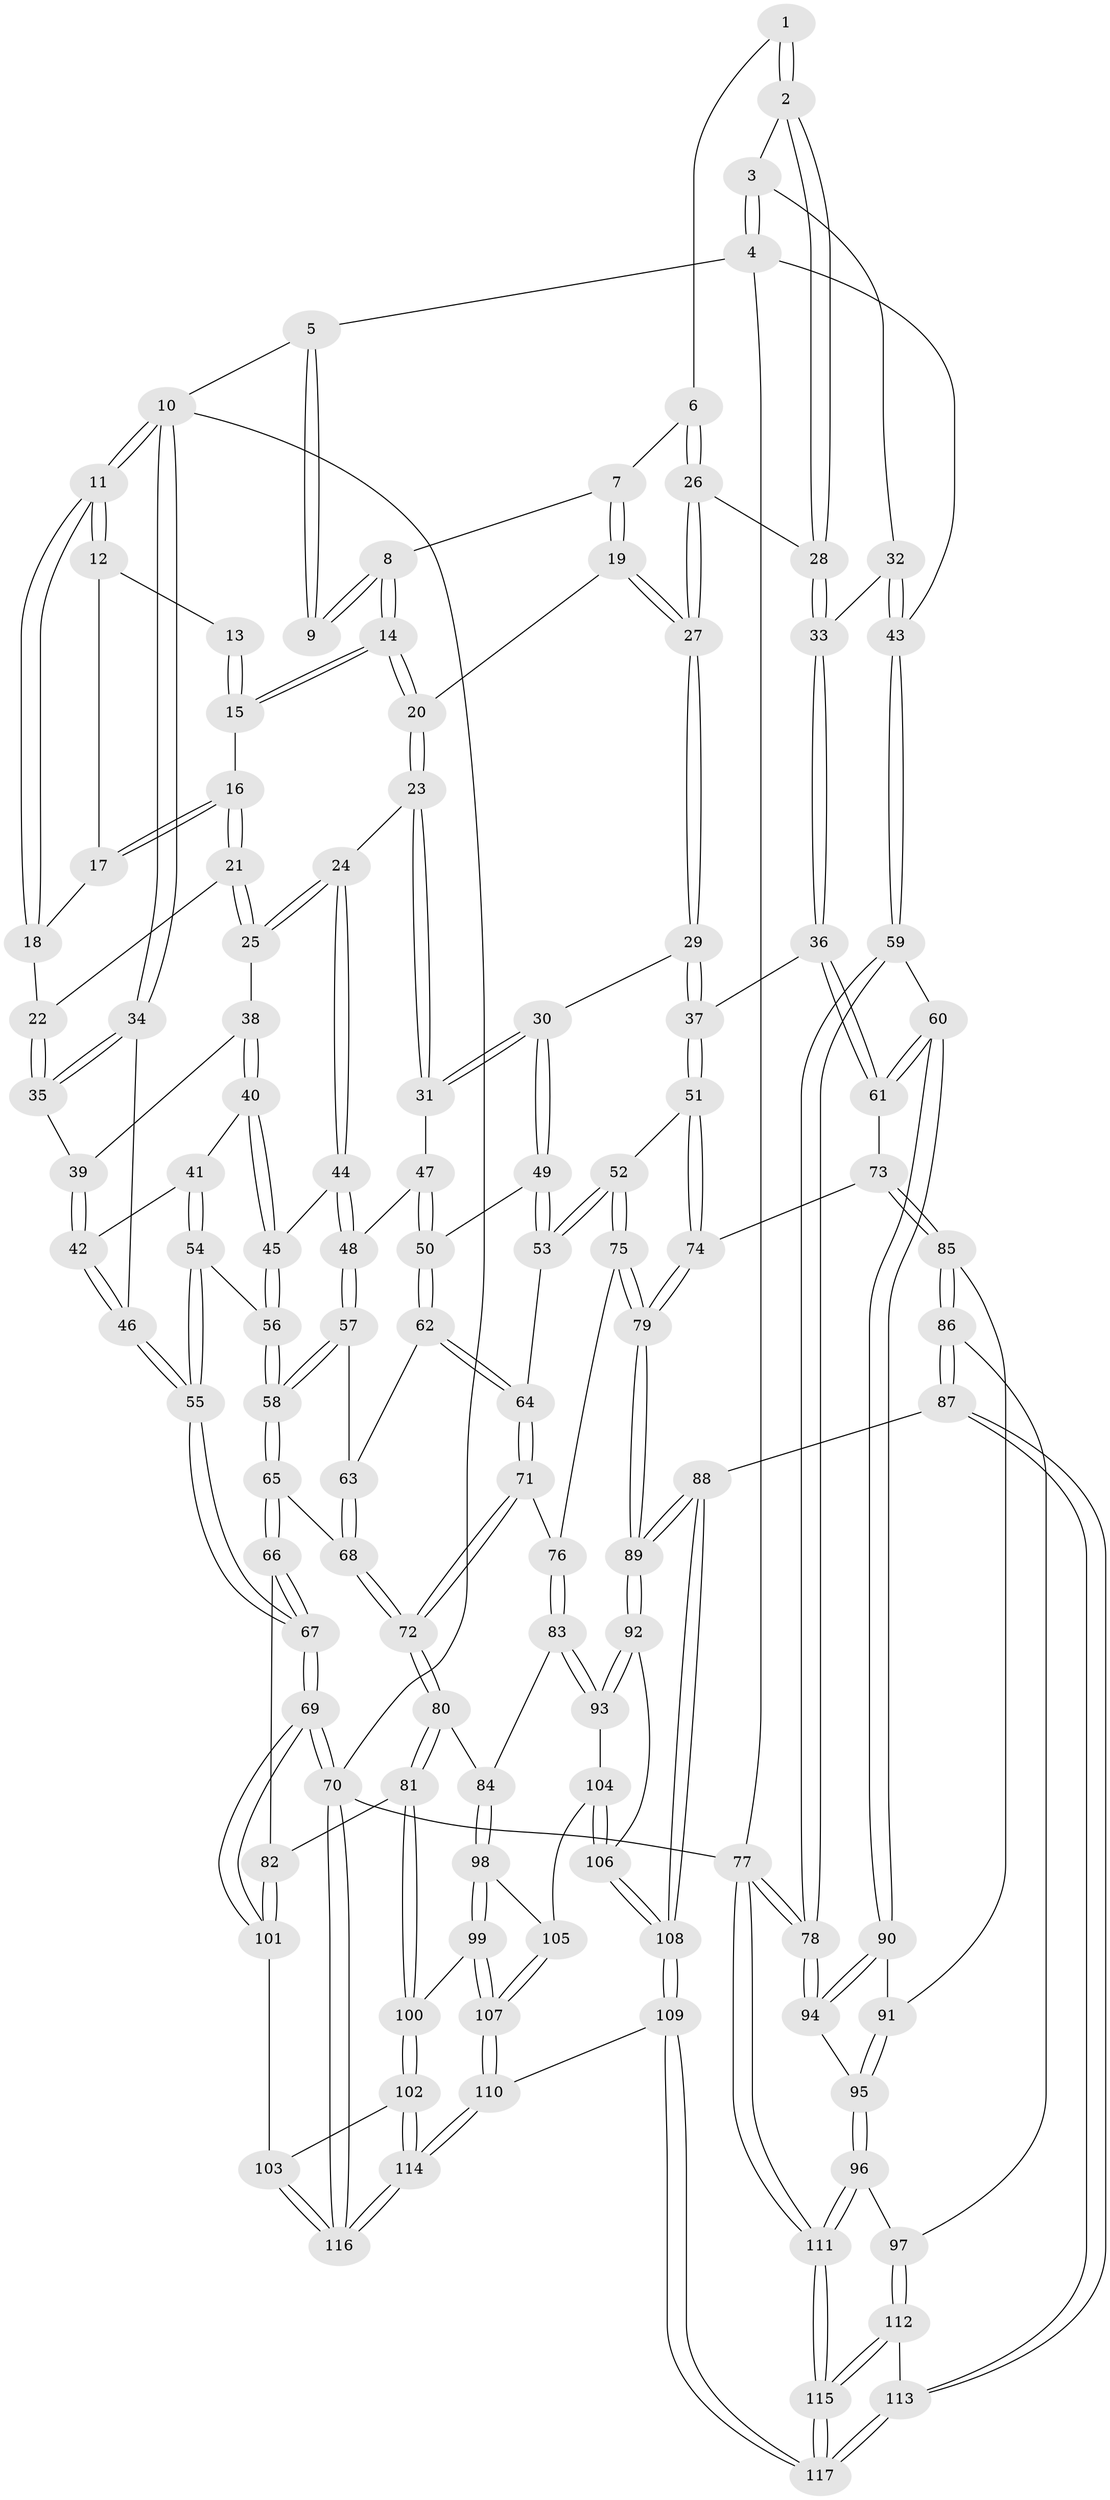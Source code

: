 // Generated by graph-tools (version 1.1) at 2025/51/03/09/25 03:51:05]
// undirected, 117 vertices, 289 edges
graph export_dot {
graph [start="1"]
  node [color=gray90,style=filled];
  1 [pos="+0.6942719635932154+0"];
  2 [pos="+0.8369010317789947+0.16533693406244696"];
  3 [pos="+0.8977049883452387+0.15988674278186593"];
  4 [pos="+1+0"];
  5 [pos="+0.6887589954154144+0"];
  6 [pos="+0.6284403525944108+0.14247861924870509"];
  7 [pos="+0.5541866581352014+0.1233659702903473"];
  8 [pos="+0.4671054608624731+0"];
  9 [pos="+0.45680628615372215+0"];
  10 [pos="+0+0"];
  11 [pos="+0+0"];
  12 [pos="+0.23416988615507212+0"];
  13 [pos="+0.3878975257924214+0"];
  14 [pos="+0.38891207590472615+0.1605452454694747"];
  15 [pos="+0.3546067120920448+0.1544142665928603"];
  16 [pos="+0.3426664447875672+0.1528734428575157"];
  17 [pos="+0.22471478020846697+0.01742854029458085"];
  18 [pos="+0.14497302904756865+0.13780759082886668"];
  19 [pos="+0.4352837958600045+0.2042424673395058"];
  20 [pos="+0.4259331290232178+0.20059138520733122"];
  21 [pos="+0.20576088034746529+0.28497832850045296"];
  22 [pos="+0.12176043856784342+0.20379221335491352"];
  23 [pos="+0.30887249781194565+0.3535983375302633"];
  24 [pos="+0.21615628662021646+0.30284920418804495"];
  25 [pos="+0.20888025372368396+0.2941851887423621"];
  26 [pos="+0.6814049634422323+0.22122126809926218"];
  27 [pos="+0.5255259467007153+0.3181922561537461"];
  28 [pos="+0.7433399175839617+0.23774563346686914"];
  29 [pos="+0.5137029703451934+0.36164516948565284"];
  30 [pos="+0.48570336801749814+0.37957043220553255"];
  31 [pos="+0.3148383817947693+0.3612985045765715"];
  32 [pos="+0.9354916176282119+0.35781925771967243"];
  33 [pos="+0.7759081011772462+0.38290285469771185"];
  34 [pos="+0+0.21598798058005833"];
  35 [pos="+0+0.23160402325926316"];
  36 [pos="+0.7537264520700466+0.4879627319950225"];
  37 [pos="+0.6654561234758368+0.5021040134957797"];
  38 [pos="+0.10659580368799436+0.3738352676763606"];
  39 [pos="+0.011684352133011612+0.3360612089412797"];
  40 [pos="+0.0857940705501182+0.43912238323968505"];
  41 [pos="+0.07708383897144043+0.44516508023243484"];
  42 [pos="+0.06678406736902338+0.4362547267549639"];
  43 [pos="+1+0.4419532930523553"];
  44 [pos="+0.17874540014174034+0.4513366279749326"];
  45 [pos="+0.17408359502994827+0.4540173856581427"];
  46 [pos="+0+0.2894380740033561"];
  47 [pos="+0.3129541431627178+0.4060205981320638"];
  48 [pos="+0.24247706882431383+0.48533270769178233"];
  49 [pos="+0.4847548355701392+0.3823982393166885"];
  50 [pos="+0.354658827216877+0.48861900141042647"];
  51 [pos="+0.5957257961211199+0.5722999946343607"];
  52 [pos="+0.536805831190004+0.606074564394275"];
  53 [pos="+0.4507749917402055+0.5560540052568212"];
  54 [pos="+0.05116511161122329+0.5055866044678475"];
  55 [pos="+0+0.6191038483798867"];
  56 [pos="+0.14077725321915918+0.5558145962410846"];
  57 [pos="+0.25220428753853713+0.5441163709951204"];
  58 [pos="+0.17068839672150404+0.6037829727836609"];
  59 [pos="+1+0.544630891012074"];
  60 [pos="+0.884443251952093+0.5972820981268532"];
  61 [pos="+0.8449218145179448+0.5810928723429063"];
  62 [pos="+0.368879136521865+0.5506101220967753"];
  63 [pos="+0.32121395516480844+0.5573476232668678"];
  64 [pos="+0.3884393010409077+0.5616304346187512"];
  65 [pos="+0.167841337175404+0.6232758320766921"];
  66 [pos="+0.09818785033469533+0.7026959880645621"];
  67 [pos="+0+0.6222863719718911"];
  68 [pos="+0.26947033862727754+0.6731224404600089"];
  69 [pos="+0+1"];
  70 [pos="+0+1"];
  71 [pos="+0.3600033181922597+0.6890249250082902"];
  72 [pos="+0.29292752997054505+0.6996592967811299"];
  73 [pos="+0.7191644194664708+0.7032511564735372"];
  74 [pos="+0.6897670249173837+0.7032241274250227"];
  75 [pos="+0.5293566265794736+0.6757939431434911"];
  76 [pos="+0.36335232576256704+0.6919636338140049"];
  77 [pos="+1+1"];
  78 [pos="+1+1"];
  79 [pos="+0.5494745951381513+0.7815631295640625"];
  80 [pos="+0.26175191747944654+0.7761609428264702"];
  81 [pos="+0.16130410108561985+0.7802812152954347"];
  82 [pos="+0.1259413905065083+0.7676249483811289"];
  83 [pos="+0.4168535466848016+0.8127539833312379"];
  84 [pos="+0.27265006911439477+0.7902385357790067"];
  85 [pos="+0.738218517404332+0.7845739650426439"];
  86 [pos="+0.6768838409958814+0.8588950236639676"];
  87 [pos="+0.5747115921344113+0.8601565308457181"];
  88 [pos="+0.5402653993809081+0.8386741203348291"];
  89 [pos="+0.5390060396855847+0.8366202099347126"];
  90 [pos="+0.8809592670804384+0.6931470929955207"];
  91 [pos="+0.7724789382839308+0.7879769774749278"];
  92 [pos="+0.49346352299080876+0.8317134306045741"];
  93 [pos="+0.41801293645336857+0.8137856775761627"];
  94 [pos="+0.8983213844096687+0.7631925525363341"];
  95 [pos="+0.8412211844269395+0.8619231674757205"];
  96 [pos="+0.8396908445778933+0.8872289550908773"];
  97 [pos="+0.7012286096768211+0.8761075456002991"];
  98 [pos="+0.27561644192060186+0.866723841240384"];
  99 [pos="+0.24019549362383388+0.9031854045451232"];
  100 [pos="+0.21569872618373373+0.9008648005371614"];
  101 [pos="+0.07174272089750977+0.8763973828258866"];
  102 [pos="+0.1470474161510169+0.9399005795030558"];
  103 [pos="+0.10106163177414017+0.9033170755380648"];
  104 [pos="+0.3420695392571761+0.8848843256492915"];
  105 [pos="+0.34085874293452156+0.8852294001073022"];
  106 [pos="+0.37932584057867624+0.9363599909235206"];
  107 [pos="+0.29366562492898735+1"];
  108 [pos="+0.3871220568503916+1"];
  109 [pos="+0.34499107957738373+1"];
  110 [pos="+0.34003184041531986+1"];
  111 [pos="+1+1"];
  112 [pos="+0.7282991728674704+0.9546950748958161"];
  113 [pos="+0.6130135172638191+0.9853866271682682"];
  114 [pos="+0.1819804383489687+1"];
  115 [pos="+1+1"];
  116 [pos="+0+1"];
  117 [pos="+0.6607491631596274+1"];
  1 -- 2;
  1 -- 2;
  1 -- 6;
  2 -- 3;
  2 -- 28;
  2 -- 28;
  3 -- 4;
  3 -- 4;
  3 -- 32;
  4 -- 5;
  4 -- 43;
  4 -- 77;
  5 -- 9;
  5 -- 9;
  5 -- 10;
  6 -- 7;
  6 -- 26;
  6 -- 26;
  7 -- 8;
  7 -- 19;
  7 -- 19;
  8 -- 9;
  8 -- 9;
  8 -- 14;
  8 -- 14;
  10 -- 11;
  10 -- 11;
  10 -- 34;
  10 -- 34;
  10 -- 70;
  11 -- 12;
  11 -- 12;
  11 -- 18;
  11 -- 18;
  12 -- 13;
  12 -- 17;
  13 -- 15;
  13 -- 15;
  14 -- 15;
  14 -- 15;
  14 -- 20;
  14 -- 20;
  15 -- 16;
  16 -- 17;
  16 -- 17;
  16 -- 21;
  16 -- 21;
  17 -- 18;
  18 -- 22;
  19 -- 20;
  19 -- 27;
  19 -- 27;
  20 -- 23;
  20 -- 23;
  21 -- 22;
  21 -- 25;
  21 -- 25;
  22 -- 35;
  22 -- 35;
  23 -- 24;
  23 -- 31;
  23 -- 31;
  24 -- 25;
  24 -- 25;
  24 -- 44;
  24 -- 44;
  25 -- 38;
  26 -- 27;
  26 -- 27;
  26 -- 28;
  27 -- 29;
  27 -- 29;
  28 -- 33;
  28 -- 33;
  29 -- 30;
  29 -- 37;
  29 -- 37;
  30 -- 31;
  30 -- 31;
  30 -- 49;
  30 -- 49;
  31 -- 47;
  32 -- 33;
  32 -- 43;
  32 -- 43;
  33 -- 36;
  33 -- 36;
  34 -- 35;
  34 -- 35;
  34 -- 46;
  35 -- 39;
  36 -- 37;
  36 -- 61;
  36 -- 61;
  37 -- 51;
  37 -- 51;
  38 -- 39;
  38 -- 40;
  38 -- 40;
  39 -- 42;
  39 -- 42;
  40 -- 41;
  40 -- 45;
  40 -- 45;
  41 -- 42;
  41 -- 54;
  41 -- 54;
  42 -- 46;
  42 -- 46;
  43 -- 59;
  43 -- 59;
  44 -- 45;
  44 -- 48;
  44 -- 48;
  45 -- 56;
  45 -- 56;
  46 -- 55;
  46 -- 55;
  47 -- 48;
  47 -- 50;
  47 -- 50;
  48 -- 57;
  48 -- 57;
  49 -- 50;
  49 -- 53;
  49 -- 53;
  50 -- 62;
  50 -- 62;
  51 -- 52;
  51 -- 74;
  51 -- 74;
  52 -- 53;
  52 -- 53;
  52 -- 75;
  52 -- 75;
  53 -- 64;
  54 -- 55;
  54 -- 55;
  54 -- 56;
  55 -- 67;
  55 -- 67;
  56 -- 58;
  56 -- 58;
  57 -- 58;
  57 -- 58;
  57 -- 63;
  58 -- 65;
  58 -- 65;
  59 -- 60;
  59 -- 78;
  59 -- 78;
  60 -- 61;
  60 -- 61;
  60 -- 90;
  60 -- 90;
  61 -- 73;
  62 -- 63;
  62 -- 64;
  62 -- 64;
  63 -- 68;
  63 -- 68;
  64 -- 71;
  64 -- 71;
  65 -- 66;
  65 -- 66;
  65 -- 68;
  66 -- 67;
  66 -- 67;
  66 -- 82;
  67 -- 69;
  67 -- 69;
  68 -- 72;
  68 -- 72;
  69 -- 70;
  69 -- 70;
  69 -- 101;
  69 -- 101;
  70 -- 116;
  70 -- 116;
  70 -- 77;
  71 -- 72;
  71 -- 72;
  71 -- 76;
  72 -- 80;
  72 -- 80;
  73 -- 74;
  73 -- 85;
  73 -- 85;
  74 -- 79;
  74 -- 79;
  75 -- 76;
  75 -- 79;
  75 -- 79;
  76 -- 83;
  76 -- 83;
  77 -- 78;
  77 -- 78;
  77 -- 111;
  77 -- 111;
  78 -- 94;
  78 -- 94;
  79 -- 89;
  79 -- 89;
  80 -- 81;
  80 -- 81;
  80 -- 84;
  81 -- 82;
  81 -- 100;
  81 -- 100;
  82 -- 101;
  82 -- 101;
  83 -- 84;
  83 -- 93;
  83 -- 93;
  84 -- 98;
  84 -- 98;
  85 -- 86;
  85 -- 86;
  85 -- 91;
  86 -- 87;
  86 -- 87;
  86 -- 97;
  87 -- 88;
  87 -- 113;
  87 -- 113;
  88 -- 89;
  88 -- 89;
  88 -- 108;
  88 -- 108;
  89 -- 92;
  89 -- 92;
  90 -- 91;
  90 -- 94;
  90 -- 94;
  91 -- 95;
  91 -- 95;
  92 -- 93;
  92 -- 93;
  92 -- 106;
  93 -- 104;
  94 -- 95;
  95 -- 96;
  95 -- 96;
  96 -- 97;
  96 -- 111;
  96 -- 111;
  97 -- 112;
  97 -- 112;
  98 -- 99;
  98 -- 99;
  98 -- 105;
  99 -- 100;
  99 -- 107;
  99 -- 107;
  100 -- 102;
  100 -- 102;
  101 -- 103;
  102 -- 103;
  102 -- 114;
  102 -- 114;
  103 -- 116;
  103 -- 116;
  104 -- 105;
  104 -- 106;
  104 -- 106;
  105 -- 107;
  105 -- 107;
  106 -- 108;
  106 -- 108;
  107 -- 110;
  107 -- 110;
  108 -- 109;
  108 -- 109;
  109 -- 110;
  109 -- 117;
  109 -- 117;
  110 -- 114;
  110 -- 114;
  111 -- 115;
  111 -- 115;
  112 -- 113;
  112 -- 115;
  112 -- 115;
  113 -- 117;
  113 -- 117;
  114 -- 116;
  114 -- 116;
  115 -- 117;
  115 -- 117;
}
